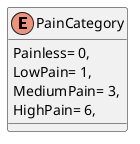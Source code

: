 @startuml
enum PainCategory {
    Painless= 0,
    LowPain= 1,
    MediumPain= 3,
    HighPain= 6,
}
@enduml
